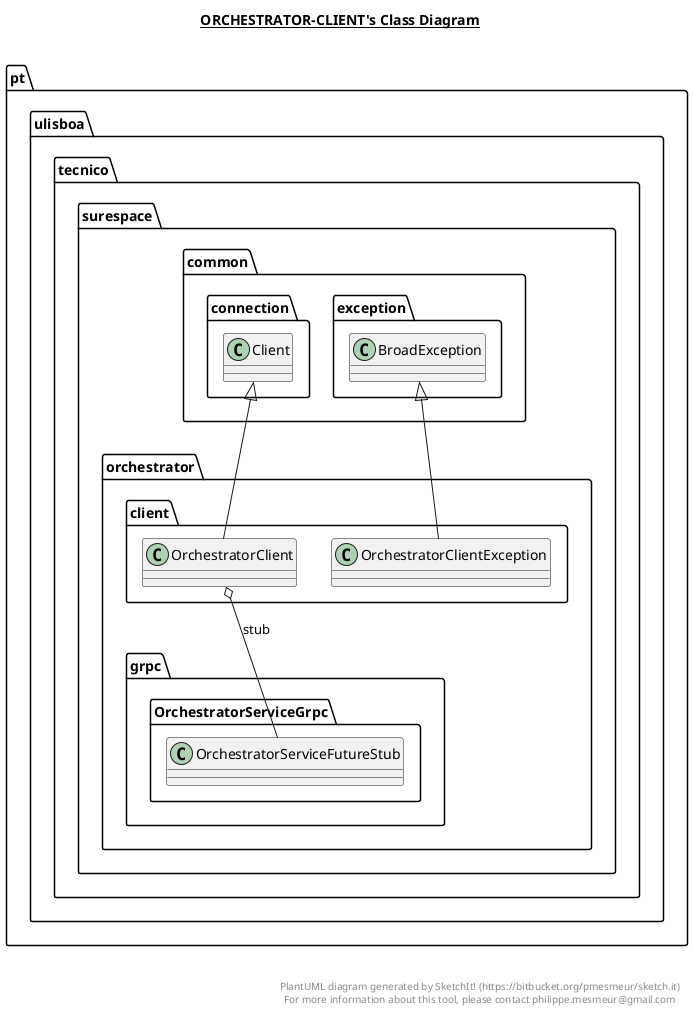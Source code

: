 @startuml

title __ORCHESTRATOR-CLIENT's Class Diagram__\n

  namespace pt.ulisboa.tecnico.surespace.orchestrator.client {
    class pt.ulisboa.tecnico.surespace.orchestrator.client.OrchestratorClient {
    }
  }
  

  namespace pt.ulisboa.tecnico.surespace.orchestrator.client {
    class pt.ulisboa.tecnico.surespace.orchestrator.client.OrchestratorClientException {
    }
  }
  

  pt.ulisboa.tecnico.surespace.orchestrator.client.OrchestratorClient -up-|> pt.ulisboa.tecnico.surespace.common.connection.Client
  pt.ulisboa.tecnico.surespace.orchestrator.client.OrchestratorClient o-- pt.ulisboa.tecnico.surespace.orchestrator.grpc.OrchestratorServiceGrpc.OrchestratorServiceFutureStub : stub
  pt.ulisboa.tecnico.surespace.orchestrator.client.OrchestratorClientException -up-|> pt.ulisboa.tecnico.surespace.common.exception.BroadException


right footer


PlantUML diagram generated by SketchIt! (https://bitbucket.org/pmesmeur/sketch.it)
For more information about this tool, please contact philippe.mesmeur@gmail.com
endfooter

@enduml
